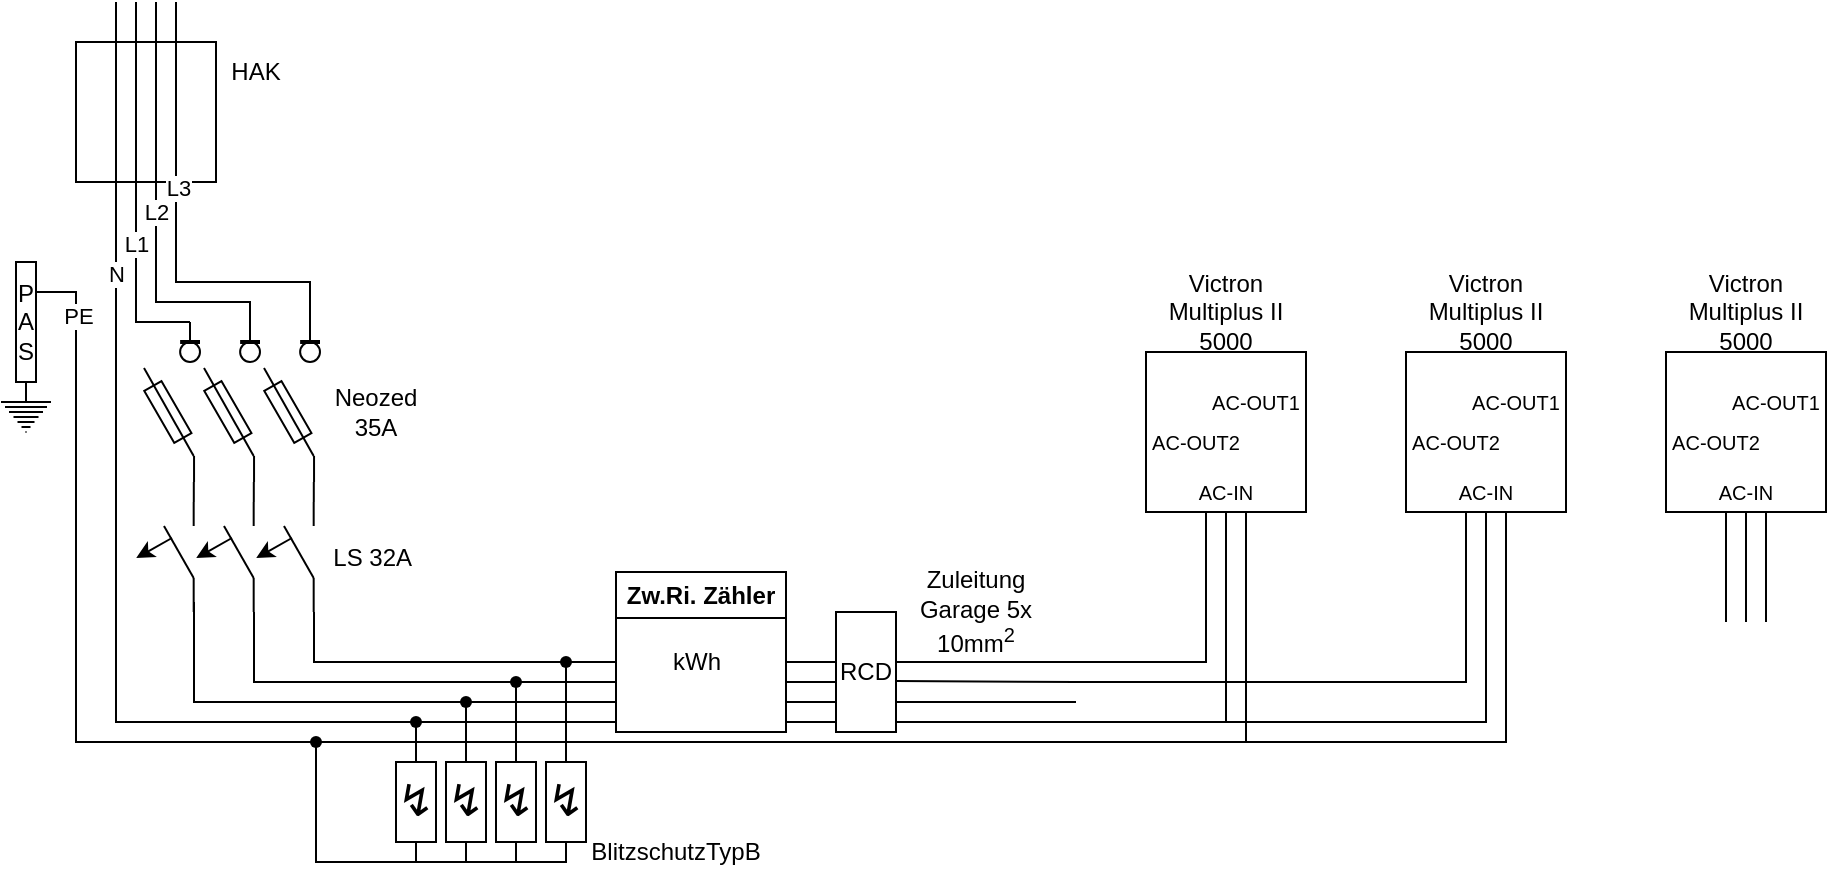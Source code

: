 <mxfile version="21.0.6" type="github">
  <diagram name="Page-1" id="16e2658f-23c8-b752-8be9-c03fbebb8bbe">
    <mxGraphModel dx="717" dy="385" grid="1" gridSize="10" guides="1" tooltips="1" connect="1" arrows="1" fold="1" page="1" pageScale="1" pageWidth="1169" pageHeight="827" background="none" math="0" shadow="0">
      <root>
        <mxCell id="0" />
        <mxCell id="1" parent="0" />
        <mxCell id="QuTBvmIOIHdLfjQirwNA-1" value="" style="whiteSpace=wrap;html=1;aspect=fixed;" vertex="1" parent="1">
          <mxGeometry x="40" y="40" width="70" height="70" as="geometry" />
        </mxCell>
        <mxCell id="QuTBvmIOIHdLfjQirwNA-2" value="" style="endArrow=none;html=1;rounded=0;" edge="1" parent="1">
          <mxGeometry width="50" height="50" relative="1" as="geometry">
            <mxPoint x="60" y="180" as="sourcePoint" />
            <mxPoint x="60" y="20" as="targetPoint" />
          </mxGeometry>
        </mxCell>
        <mxCell id="QuTBvmIOIHdLfjQirwNA-69" value="N" style="edgeLabel;html=1;align=center;verticalAlign=middle;resizable=0;points=[];" vertex="1" connectable="0" parent="QuTBvmIOIHdLfjQirwNA-2">
          <mxGeometry x="-0.696" relative="1" as="geometry">
            <mxPoint as="offset" />
          </mxGeometry>
        </mxCell>
        <mxCell id="QuTBvmIOIHdLfjQirwNA-3" value="" style="endArrow=none;html=1;rounded=0;" edge="1" parent="1">
          <mxGeometry width="50" height="50" relative="1" as="geometry">
            <mxPoint x="70" y="150" as="sourcePoint" />
            <mxPoint x="70" y="20" as="targetPoint" />
          </mxGeometry>
        </mxCell>
        <mxCell id="QuTBvmIOIHdLfjQirwNA-64" value="L1&lt;br&gt;" style="edgeLabel;html=1;align=center;verticalAlign=middle;resizable=0;points=[];" vertex="1" connectable="0" parent="QuTBvmIOIHdLfjQirwNA-3">
          <mxGeometry x="-0.851" relative="1" as="geometry">
            <mxPoint as="offset" />
          </mxGeometry>
        </mxCell>
        <mxCell id="QuTBvmIOIHdLfjQirwNA-4" value="" style="endArrow=none;html=1;rounded=0;" edge="1" parent="1">
          <mxGeometry width="50" height="50" relative="1" as="geometry">
            <mxPoint x="80" y="150" as="sourcePoint" />
            <mxPoint x="80" y="20" as="targetPoint" />
          </mxGeometry>
        </mxCell>
        <mxCell id="QuTBvmIOIHdLfjQirwNA-68" value="L2" style="edgeLabel;html=1;align=center;verticalAlign=middle;resizable=0;points=[];" vertex="1" connectable="0" parent="QuTBvmIOIHdLfjQirwNA-4">
          <mxGeometry x="-0.605" relative="1" as="geometry">
            <mxPoint as="offset" />
          </mxGeometry>
        </mxCell>
        <mxCell id="QuTBvmIOIHdLfjQirwNA-5" value="" style="endArrow=none;html=1;rounded=0;" edge="1" parent="1">
          <mxGeometry width="50" height="50" relative="1" as="geometry">
            <mxPoint x="90" y="150" as="sourcePoint" />
            <mxPoint x="90" y="20" as="targetPoint" />
          </mxGeometry>
        </mxCell>
        <mxCell id="QuTBvmIOIHdLfjQirwNA-67" value="L3" style="edgeLabel;html=1;align=center;verticalAlign=middle;resizable=0;points=[];" vertex="1" connectable="0" parent="QuTBvmIOIHdLfjQirwNA-5">
          <mxGeometry x="-0.426" y="-1" relative="1" as="geometry">
            <mxPoint as="offset" />
          </mxGeometry>
        </mxCell>
        <mxCell id="QuTBvmIOIHdLfjQirwNA-7" value="HAK" style="text;html=1;strokeColor=none;fillColor=none;align=center;verticalAlign=middle;whiteSpace=wrap;rounded=0;" vertex="1" parent="1">
          <mxGeometry x="100" y="40" width="60" height="30" as="geometry" />
        </mxCell>
        <mxCell id="QuTBvmIOIHdLfjQirwNA-46" value="" style="endArrow=none;html=1;rounded=0;" edge="1" parent="1">
          <mxGeometry width="50" height="50" relative="1" as="geometry">
            <mxPoint x="97" y="180" as="sourcePoint" />
            <mxPoint x="70" y="150" as="targetPoint" />
            <Array as="points">
              <mxPoint x="70" y="180" />
            </Array>
          </mxGeometry>
        </mxCell>
        <mxCell id="QuTBvmIOIHdLfjQirwNA-47" value="" style="endArrow=none;html=1;rounded=0;" edge="1" parent="1">
          <mxGeometry width="50" height="50" relative="1" as="geometry">
            <mxPoint x="127" y="180" as="sourcePoint" />
            <mxPoint x="80" y="150" as="targetPoint" />
            <Array as="points">
              <mxPoint x="127" y="170" />
              <mxPoint x="80" y="170" />
            </Array>
          </mxGeometry>
        </mxCell>
        <mxCell id="QuTBvmIOIHdLfjQirwNA-48" value="" style="endArrow=none;html=1;rounded=0;" edge="1" parent="1">
          <mxGeometry width="50" height="50" relative="1" as="geometry">
            <mxPoint x="157" y="190" as="sourcePoint" />
            <mxPoint x="90" y="150" as="targetPoint" />
            <Array as="points">
              <mxPoint x="157" y="160" />
              <mxPoint x="90" y="160" />
            </Array>
          </mxGeometry>
        </mxCell>
        <mxCell id="QuTBvmIOIHdLfjQirwNA-32" value="" style="endArrow=none;html=1;rounded=0;" edge="1" parent="1">
          <mxGeometry width="50" height="50" relative="1" as="geometry">
            <mxPoint x="127" y="180" as="sourcePoint" />
            <mxPoint x="127" y="190" as="targetPoint" />
          </mxGeometry>
        </mxCell>
        <mxCell id="QuTBvmIOIHdLfjQirwNA-22" value="" style="endArrow=none;html=1;rounded=0;" edge="1" parent="1">
          <mxGeometry width="50" height="50" relative="1" as="geometry">
            <mxPoint x="97" y="180" as="sourcePoint" />
            <mxPoint x="97" y="190" as="targetPoint" />
          </mxGeometry>
        </mxCell>
        <mxCell id="QuTBvmIOIHdLfjQirwNA-50" value="" style="group" vertex="1" connectable="0" parent="1">
          <mxGeometry x="74" y="190" width="28" height="70" as="geometry" />
        </mxCell>
        <mxCell id="QuTBvmIOIHdLfjQirwNA-20" value="" style="verticalLabelPosition=bottom;shadow=0;dashed=0;align=center;html=1;verticalAlign=top;strokeWidth=1;shape=ellipse;perimeter=ellipsePerimeter;container=0;" vertex="1" parent="QuTBvmIOIHdLfjQirwNA-50">
          <mxGeometry x="18.06" width="9.94" height="10" as="geometry" />
        </mxCell>
        <mxCell id="QuTBvmIOIHdLfjQirwNA-21" value="" style="endArrow=none;html=1;rounded=0;strokeWidth=2;" edge="1" parent="QuTBvmIOIHdLfjQirwNA-50">
          <mxGeometry width="50" height="50" relative="1" as="geometry">
            <mxPoint x="18.06" as="sourcePoint" />
            <mxPoint x="28" as="targetPoint" />
          </mxGeometry>
        </mxCell>
        <mxCell id="QuTBvmIOIHdLfjQirwNA-18" value="" style="endArrow=none;html=1;rounded=0;" edge="1" parent="QuTBvmIOIHdLfjQirwNA-50">
          <mxGeometry width="50" height="50" relative="1" as="geometry">
            <mxPoint x="25.018" y="70" as="sourcePoint" />
            <mxPoint x="25.018" y="57" as="targetPoint" />
          </mxGeometry>
        </mxCell>
        <mxCell id="QuTBvmIOIHdLfjQirwNA-11" value="" style="rounded=0;whiteSpace=wrap;html=1;container=0;rotation=-30;" vertex="1" parent="QuTBvmIOIHdLfjQirwNA-50">
          <mxGeometry x="6.958" y="20" width="9.94" height="30" as="geometry" />
        </mxCell>
        <mxCell id="QuTBvmIOIHdLfjQirwNA-16" value="" style="endArrow=none;html=1;rounded=0;" edge="1" parent="QuTBvmIOIHdLfjQirwNA-50">
          <mxGeometry width="50" height="50" relative="1" as="geometry">
            <mxPoint x="24.849" y="57" as="sourcePoint" />
            <mxPoint y="13" as="targetPoint" />
          </mxGeometry>
        </mxCell>
        <mxCell id="QuTBvmIOIHdLfjQirwNA-51" value="" style="group" vertex="1" connectable="0" parent="1">
          <mxGeometry x="104" y="190" width="28" height="70" as="geometry" />
        </mxCell>
        <mxCell id="QuTBvmIOIHdLfjQirwNA-52" value="" style="verticalLabelPosition=bottom;shadow=0;dashed=0;align=center;html=1;verticalAlign=top;strokeWidth=1;shape=ellipse;perimeter=ellipsePerimeter;container=0;" vertex="1" parent="QuTBvmIOIHdLfjQirwNA-51">
          <mxGeometry x="18.06" width="9.94" height="10" as="geometry" />
        </mxCell>
        <mxCell id="QuTBvmIOIHdLfjQirwNA-53" value="" style="endArrow=none;html=1;rounded=0;strokeWidth=2;" edge="1" parent="QuTBvmIOIHdLfjQirwNA-51">
          <mxGeometry width="50" height="50" relative="1" as="geometry">
            <mxPoint x="18.06" as="sourcePoint" />
            <mxPoint x="28" as="targetPoint" />
          </mxGeometry>
        </mxCell>
        <mxCell id="QuTBvmIOIHdLfjQirwNA-54" value="" style="endArrow=none;html=1;rounded=0;" edge="1" parent="QuTBvmIOIHdLfjQirwNA-51">
          <mxGeometry width="50" height="50" relative="1" as="geometry">
            <mxPoint x="25.018" y="70" as="sourcePoint" />
            <mxPoint x="25.018" y="57" as="targetPoint" />
          </mxGeometry>
        </mxCell>
        <mxCell id="QuTBvmIOIHdLfjQirwNA-55" value="" style="rounded=0;whiteSpace=wrap;html=1;container=0;rotation=-30;" vertex="1" parent="QuTBvmIOIHdLfjQirwNA-51">
          <mxGeometry x="6.958" y="20" width="9.94" height="30" as="geometry" />
        </mxCell>
        <mxCell id="QuTBvmIOIHdLfjQirwNA-56" value="" style="endArrow=none;html=1;rounded=0;" edge="1" parent="QuTBvmIOIHdLfjQirwNA-51">
          <mxGeometry width="50" height="50" relative="1" as="geometry">
            <mxPoint x="24.849" y="57" as="sourcePoint" />
            <mxPoint y="13" as="targetPoint" />
          </mxGeometry>
        </mxCell>
        <mxCell id="QuTBvmIOIHdLfjQirwNA-57" value="" style="group" vertex="1" connectable="0" parent="1">
          <mxGeometry x="134" y="190" width="28" height="70" as="geometry" />
        </mxCell>
        <mxCell id="QuTBvmIOIHdLfjQirwNA-58" value="" style="verticalLabelPosition=bottom;shadow=0;dashed=0;align=center;html=1;verticalAlign=top;strokeWidth=1;shape=ellipse;perimeter=ellipsePerimeter;container=0;" vertex="1" parent="QuTBvmIOIHdLfjQirwNA-57">
          <mxGeometry x="18.06" width="9.94" height="10" as="geometry" />
        </mxCell>
        <mxCell id="QuTBvmIOIHdLfjQirwNA-59" value="" style="endArrow=none;html=1;rounded=0;strokeWidth=2;" edge="1" parent="QuTBvmIOIHdLfjQirwNA-57">
          <mxGeometry width="50" height="50" relative="1" as="geometry">
            <mxPoint x="18.06" as="sourcePoint" />
            <mxPoint x="28" as="targetPoint" />
          </mxGeometry>
        </mxCell>
        <mxCell id="QuTBvmIOIHdLfjQirwNA-60" value="" style="endArrow=none;html=1;rounded=0;" edge="1" parent="QuTBvmIOIHdLfjQirwNA-57">
          <mxGeometry width="50" height="50" relative="1" as="geometry">
            <mxPoint x="25.018" y="70" as="sourcePoint" />
            <mxPoint x="25.018" y="57" as="targetPoint" />
          </mxGeometry>
        </mxCell>
        <mxCell id="QuTBvmIOIHdLfjQirwNA-61" value="" style="rounded=0;whiteSpace=wrap;html=1;container=0;rotation=-30;" vertex="1" parent="QuTBvmIOIHdLfjQirwNA-57">
          <mxGeometry x="6.958" y="20" width="9.94" height="30" as="geometry" />
        </mxCell>
        <mxCell id="QuTBvmIOIHdLfjQirwNA-62" value="" style="endArrow=none;html=1;rounded=0;" edge="1" parent="QuTBvmIOIHdLfjQirwNA-57">
          <mxGeometry width="50" height="50" relative="1" as="geometry">
            <mxPoint x="24.849" y="57" as="sourcePoint" />
            <mxPoint y="13" as="targetPoint" />
          </mxGeometry>
        </mxCell>
        <mxCell id="QuTBvmIOIHdLfjQirwNA-63" value="Neozed 35A" style="text;html=1;strokeColor=none;fillColor=none;align=center;verticalAlign=middle;whiteSpace=wrap;rounded=0;" vertex="1" parent="1">
          <mxGeometry x="160" y="210" width="60" height="30" as="geometry" />
        </mxCell>
        <mxCell id="QuTBvmIOIHdLfjQirwNA-75" value="" style="group" vertex="1" connectable="0" parent="1">
          <mxGeometry x="67" y="270" width="32" height="55" as="geometry" />
        </mxCell>
        <mxCell id="QuTBvmIOIHdLfjQirwNA-72" value="" style="group;rotation=-30;" vertex="1" connectable="0" parent="QuTBvmIOIHdLfjQirwNA-75">
          <mxGeometry x="6.099" y="15" width="25.742" height="30" as="geometry" />
        </mxCell>
        <mxCell id="QuTBvmIOIHdLfjQirwNA-137" value="" style="group" vertex="1" connectable="0" parent="QuTBvmIOIHdLfjQirwNA-72">
          <mxGeometry x="-2.97" y="-3" width="28.712" height="26" as="geometry" />
        </mxCell>
        <mxCell id="QuTBvmIOIHdLfjQirwNA-70" value="" style="endArrow=none;html=1;rounded=0;" edge="1" parent="QuTBvmIOIHdLfjQirwNA-137">
          <mxGeometry width="50" height="50" relative="1" as="geometry">
            <mxPoint x="28.712" y="26" as="sourcePoint" />
            <mxPoint x="13.861" as="targetPoint" />
          </mxGeometry>
        </mxCell>
        <mxCell id="QuTBvmIOIHdLfjQirwNA-71" value="" style="endArrow=classic;html=1;rounded=0;" edge="1" parent="QuTBvmIOIHdLfjQirwNA-137">
          <mxGeometry width="50" height="50" relative="1" as="geometry">
            <mxPoint x="17.822" y="6" as="sourcePoint" />
            <mxPoint y="16" as="targetPoint" />
          </mxGeometry>
        </mxCell>
        <mxCell id="QuTBvmIOIHdLfjQirwNA-73" value="" style="endArrow=none;html=1;rounded=0;" edge="1" parent="QuTBvmIOIHdLfjQirwNA-75">
          <mxGeometry width="50" height="50" relative="1" as="geometry">
            <mxPoint x="31.841" y="38" as="sourcePoint" />
            <mxPoint x="31.841" y="55" as="targetPoint" />
          </mxGeometry>
        </mxCell>
        <mxCell id="QuTBvmIOIHdLfjQirwNA-74" value="" style="endArrow=none;html=1;rounded=0;" edge="1" parent="QuTBvmIOIHdLfjQirwNA-75">
          <mxGeometry width="50" height="50" relative="1" as="geometry">
            <mxPoint x="31.841" y="12" as="sourcePoint" />
            <mxPoint x="31.841" as="targetPoint" />
          </mxGeometry>
        </mxCell>
        <mxCell id="QuTBvmIOIHdLfjQirwNA-76" value="" style="endArrow=none;html=1;rounded=0;" edge="1" parent="1">
          <mxGeometry width="50" height="50" relative="1" as="geometry">
            <mxPoint x="98.9" y="270" as="sourcePoint" />
            <mxPoint x="98.9" y="260" as="targetPoint" />
          </mxGeometry>
        </mxCell>
        <mxCell id="QuTBvmIOIHdLfjQirwNA-77" value="" style="group" vertex="1" connectable="0" parent="1">
          <mxGeometry x="97" y="270" width="32" height="55" as="geometry" />
        </mxCell>
        <mxCell id="QuTBvmIOIHdLfjQirwNA-78" value="" style="group;rotation=-30;" vertex="1" connectable="0" parent="QuTBvmIOIHdLfjQirwNA-77">
          <mxGeometry x="6.099" y="15" width="19.802" height="30" as="geometry" />
        </mxCell>
        <mxCell id="QuTBvmIOIHdLfjQirwNA-79" value="" style="endArrow=none;html=1;rounded=0;" edge="1" parent="QuTBvmIOIHdLfjQirwNA-78">
          <mxGeometry width="50" height="50" relative="1" as="geometry">
            <mxPoint x="25.742" y="23" as="sourcePoint" />
            <mxPoint x="10.891" y="-3" as="targetPoint" />
          </mxGeometry>
        </mxCell>
        <mxCell id="QuTBvmIOIHdLfjQirwNA-80" value="" style="endArrow=classic;html=1;rounded=0;" edge="1" parent="QuTBvmIOIHdLfjQirwNA-78">
          <mxGeometry width="50" height="50" relative="1" as="geometry">
            <mxPoint x="14.851" y="3" as="sourcePoint" />
            <mxPoint x="-2.97" y="13" as="targetPoint" />
          </mxGeometry>
        </mxCell>
        <mxCell id="QuTBvmIOIHdLfjQirwNA-81" value="" style="endArrow=none;html=1;rounded=0;" edge="1" parent="QuTBvmIOIHdLfjQirwNA-77">
          <mxGeometry width="50" height="50" relative="1" as="geometry">
            <mxPoint x="31.841" y="38" as="sourcePoint" />
            <mxPoint x="31.841" y="55" as="targetPoint" />
          </mxGeometry>
        </mxCell>
        <mxCell id="QuTBvmIOIHdLfjQirwNA-82" value="" style="endArrow=none;html=1;rounded=0;" edge="1" parent="QuTBvmIOIHdLfjQirwNA-77">
          <mxGeometry width="50" height="50" relative="1" as="geometry">
            <mxPoint x="31.841" y="12" as="sourcePoint" />
            <mxPoint x="31.841" as="targetPoint" />
          </mxGeometry>
        </mxCell>
        <mxCell id="QuTBvmIOIHdLfjQirwNA-89" value="" style="endArrow=none;html=1;rounded=0;" edge="1" parent="1">
          <mxGeometry width="50" height="50" relative="1" as="geometry">
            <mxPoint x="158.9" y="270" as="sourcePoint" />
            <mxPoint x="158.9" y="260" as="targetPoint" />
          </mxGeometry>
        </mxCell>
        <mxCell id="QuTBvmIOIHdLfjQirwNA-90" value="" style="endArrow=none;html=1;rounded=0;" edge="1" parent="1">
          <mxGeometry width="50" height="50" relative="1" as="geometry">
            <mxPoint x="128.9" y="270" as="sourcePoint" />
            <mxPoint x="128.9" y="260" as="targetPoint" />
          </mxGeometry>
        </mxCell>
        <mxCell id="QuTBvmIOIHdLfjQirwNA-91" value="" style="endArrow=none;html=1;rounded=0;" edge="1" parent="1">
          <mxGeometry width="50" height="50" relative="1" as="geometry">
            <mxPoint x="60" y="320" as="sourcePoint" />
            <mxPoint x="60" y="180" as="targetPoint" />
          </mxGeometry>
        </mxCell>
        <mxCell id="QuTBvmIOIHdLfjQirwNA-92" value="P A S" style="rounded=0;whiteSpace=wrap;html=1;" vertex="1" parent="1">
          <mxGeometry x="10" y="150" width="10" height="60" as="geometry" />
        </mxCell>
        <mxCell id="QuTBvmIOIHdLfjQirwNA-97" value="" style="pointerEvents=1;verticalLabelPosition=bottom;shadow=0;dashed=0;align=center;html=1;verticalAlign=top;shape=mxgraph.electrical.signal_sources.protective_earth;" vertex="1" parent="1">
          <mxGeometry x="2.5" y="215" width="25" height="20" as="geometry" />
        </mxCell>
        <mxCell id="QuTBvmIOIHdLfjQirwNA-98" value="" style="endArrow=none;html=1;rounded=0;exitX=0.5;exitY=0;exitDx=0;exitDy=0;exitPerimeter=0;entryX=0.5;entryY=1;entryDx=0;entryDy=0;" edge="1" parent="1" source="QuTBvmIOIHdLfjQirwNA-97" target="QuTBvmIOIHdLfjQirwNA-92">
          <mxGeometry width="50" height="50" relative="1" as="geometry">
            <mxPoint x="160" y="240" as="sourcePoint" />
            <mxPoint x="210" y="190" as="targetPoint" />
          </mxGeometry>
        </mxCell>
        <mxCell id="QuTBvmIOIHdLfjQirwNA-99" value="" style="endArrow=none;html=1;rounded=0;entryX=1;entryY=0.25;entryDx=0;entryDy=0;" edge="1" parent="1" target="QuTBvmIOIHdLfjQirwNA-92">
          <mxGeometry width="50" height="50" relative="1" as="geometry">
            <mxPoint x="40" y="320" as="sourcePoint" />
            <mxPoint x="210" y="190" as="targetPoint" />
            <Array as="points">
              <mxPoint x="40" y="165" />
            </Array>
          </mxGeometry>
        </mxCell>
        <mxCell id="QuTBvmIOIHdLfjQirwNA-100" value="PE" style="edgeLabel;html=1;align=center;verticalAlign=middle;resizable=0;points=[];" vertex="1" connectable="0" parent="QuTBvmIOIHdLfjQirwNA-99">
          <mxGeometry x="0.642" y="-1" relative="1" as="geometry">
            <mxPoint as="offset" />
          </mxGeometry>
        </mxCell>
        <mxCell id="QuTBvmIOIHdLfjQirwNA-101" value="" style="endArrow=none;html=1;rounded=0;" edge="1" parent="1">
          <mxGeometry width="50" height="50" relative="1" as="geometry">
            <mxPoint x="200" y="350" as="sourcePoint" />
            <mxPoint x="159" y="325" as="targetPoint" />
            <Array as="points">
              <mxPoint x="159" y="350" />
            </Array>
          </mxGeometry>
        </mxCell>
        <mxCell id="QuTBvmIOIHdLfjQirwNA-102" value="" style="endArrow=none;html=1;rounded=0;" edge="1" parent="1">
          <mxGeometry width="50" height="50" relative="1" as="geometry">
            <mxPoint x="200" y="360" as="sourcePoint" />
            <mxPoint x="129" y="325" as="targetPoint" />
            <Array as="points">
              <mxPoint x="129" y="360" />
            </Array>
          </mxGeometry>
        </mxCell>
        <mxCell id="QuTBvmIOIHdLfjQirwNA-103" value="" style="endArrow=none;html=1;rounded=0;" edge="1" parent="1">
          <mxGeometry width="50" height="50" relative="1" as="geometry">
            <mxPoint x="200" y="370" as="sourcePoint" />
            <mxPoint x="99" y="320" as="targetPoint" />
            <Array as="points">
              <mxPoint x="99" y="370" />
            </Array>
          </mxGeometry>
        </mxCell>
        <mxCell id="QuTBvmIOIHdLfjQirwNA-104" value="" style="endArrow=none;html=1;rounded=0;" edge="1" parent="1">
          <mxGeometry width="50" height="50" relative="1" as="geometry">
            <mxPoint x="200" y="380" as="sourcePoint" />
            <mxPoint x="60" y="320" as="targetPoint" />
            <Array as="points">
              <mxPoint x="60" y="380" />
            </Array>
          </mxGeometry>
        </mxCell>
        <mxCell id="QuTBvmIOIHdLfjQirwNA-105" value="" style="endArrow=none;html=1;rounded=0;" edge="1" parent="1">
          <mxGeometry width="50" height="50" relative="1" as="geometry">
            <mxPoint x="540" y="390" as="sourcePoint" />
            <mxPoint x="40" y="320" as="targetPoint" />
            <Array as="points">
              <mxPoint x="40" y="390" />
            </Array>
          </mxGeometry>
        </mxCell>
        <mxCell id="QuTBvmIOIHdLfjQirwNA-106" value="&lt;font style=&quot;font-size: 22px;&quot;&gt;↯&lt;/font&gt;" style="rounded=0;whiteSpace=wrap;html=1;" vertex="1" parent="1">
          <mxGeometry x="200" y="400" width="20" height="40" as="geometry" />
        </mxCell>
        <mxCell id="QuTBvmIOIHdLfjQirwNA-107" value="&lt;font style=&quot;font-size: 22px;&quot;&gt;↯&lt;/font&gt;" style="rounded=0;whiteSpace=wrap;html=1;" vertex="1" parent="1">
          <mxGeometry x="225" y="400" width="20" height="40" as="geometry" />
        </mxCell>
        <mxCell id="QuTBvmIOIHdLfjQirwNA-108" value="&lt;font style=&quot;font-size: 22px;&quot;&gt;↯&lt;/font&gt;" style="rounded=0;whiteSpace=wrap;html=1;" vertex="1" parent="1">
          <mxGeometry x="250" y="400" width="20" height="40" as="geometry" />
        </mxCell>
        <mxCell id="QuTBvmIOIHdLfjQirwNA-109" value="&lt;font style=&quot;font-size: 22px;&quot;&gt;↯&lt;/font&gt;" style="rounded=0;whiteSpace=wrap;html=1;" vertex="1" parent="1">
          <mxGeometry x="275" y="400" width="20" height="40" as="geometry" />
        </mxCell>
        <mxCell id="QuTBvmIOIHdLfjQirwNA-110" value="" style="endArrow=none;html=1;rounded=0;exitDx=0;exitDy=0;startArrow=none;" edge="1" parent="1" source="QuTBvmIOIHdLfjQirwNA-111">
          <mxGeometry width="50" height="50" relative="1" as="geometry">
            <mxPoint x="160" y="360" as="sourcePoint" />
            <mxPoint x="200" y="380" as="targetPoint" />
            <Array as="points" />
          </mxGeometry>
        </mxCell>
        <mxCell id="QuTBvmIOIHdLfjQirwNA-112" value="" style="endArrow=none;html=1;rounded=0;exitX=0.5;exitY=0;exitDx=0;exitDy=0;" edge="1" parent="1" source="QuTBvmIOIHdLfjQirwNA-106" target="QuTBvmIOIHdLfjQirwNA-111">
          <mxGeometry width="50" height="50" relative="1" as="geometry">
            <mxPoint x="210" y="400" as="sourcePoint" />
            <mxPoint x="200" y="380" as="targetPoint" />
            <Array as="points">
              <mxPoint x="210" y="380" />
            </Array>
          </mxGeometry>
        </mxCell>
        <mxCell id="QuTBvmIOIHdLfjQirwNA-111" value="" style="shape=waypoint;sketch=0;fillStyle=solid;size=6;pointerEvents=1;points=[];fillColor=none;resizable=0;rotatable=0;perimeter=centerPerimeter;snapToPoint=1;" vertex="1" parent="1">
          <mxGeometry x="200" y="370" width="20" height="20" as="geometry" />
        </mxCell>
        <mxCell id="QuTBvmIOIHdLfjQirwNA-113" value="" style="shape=waypoint;sketch=0;fillStyle=solid;size=6;pointerEvents=1;points=[];fillColor=none;resizable=0;rotatable=0;perimeter=centerPerimeter;snapToPoint=1;" vertex="1" parent="1">
          <mxGeometry x="225" y="360" width="20" height="20" as="geometry" />
        </mxCell>
        <mxCell id="QuTBvmIOIHdLfjQirwNA-114" value="" style="shape=waypoint;sketch=0;fillStyle=solid;size=6;pointerEvents=1;points=[];fillColor=none;resizable=0;rotatable=0;perimeter=centerPerimeter;snapToPoint=1;" vertex="1" parent="1">
          <mxGeometry x="250" y="350" width="20" height="20" as="geometry" />
        </mxCell>
        <mxCell id="QuTBvmIOIHdLfjQirwNA-115" value="" style="shape=waypoint;sketch=0;fillStyle=solid;size=6;pointerEvents=1;points=[];fillColor=none;resizable=0;rotatable=0;perimeter=centerPerimeter;snapToPoint=1;" vertex="1" parent="1">
          <mxGeometry x="275" y="340" width="20" height="20" as="geometry" />
        </mxCell>
        <mxCell id="QuTBvmIOIHdLfjQirwNA-116" value="" style="endArrow=none;html=1;rounded=0;entryX=0.25;entryY=0.5;entryDx=0;entryDy=0;entryPerimeter=0;" edge="1" parent="1" target="QuTBvmIOIHdLfjQirwNA-115">
          <mxGeometry width="50" height="50" relative="1" as="geometry">
            <mxPoint x="200" y="350" as="sourcePoint" />
            <mxPoint x="210" y="310" as="targetPoint" />
          </mxGeometry>
        </mxCell>
        <mxCell id="QuTBvmIOIHdLfjQirwNA-117" value="" style="endArrow=none;html=1;rounded=0;entryX=0.5;entryY=0;entryDx=0;entryDy=0;" edge="1" parent="1" source="QuTBvmIOIHdLfjQirwNA-115" target="QuTBvmIOIHdLfjQirwNA-109">
          <mxGeometry width="50" height="50" relative="1" as="geometry">
            <mxPoint x="160" y="360" as="sourcePoint" />
            <mxPoint x="210" y="310" as="targetPoint" />
          </mxGeometry>
        </mxCell>
        <mxCell id="QuTBvmIOIHdLfjQirwNA-118" value="" style="endArrow=none;html=1;rounded=0;entryX=0.5;entryY=0;entryDx=0;entryDy=0;" edge="1" parent="1" source="QuTBvmIOIHdLfjQirwNA-113" target="QuTBvmIOIHdLfjQirwNA-107">
          <mxGeometry width="50" height="50" relative="1" as="geometry">
            <mxPoint x="160" y="360" as="sourcePoint" />
            <mxPoint x="210" y="310" as="targetPoint" />
          </mxGeometry>
        </mxCell>
        <mxCell id="QuTBvmIOIHdLfjQirwNA-119" value="" style="endArrow=none;html=1;rounded=0;" edge="1" parent="1" target="QuTBvmIOIHdLfjQirwNA-113">
          <mxGeometry width="50" height="50" relative="1" as="geometry">
            <mxPoint x="200" y="370" as="sourcePoint" />
            <mxPoint x="210" y="310" as="targetPoint" />
          </mxGeometry>
        </mxCell>
        <mxCell id="QuTBvmIOIHdLfjQirwNA-120" value="" style="endArrow=none;html=1;rounded=0;" edge="1" parent="1" target="QuTBvmIOIHdLfjQirwNA-114">
          <mxGeometry width="50" height="50" relative="1" as="geometry">
            <mxPoint x="200" y="360" as="sourcePoint" />
            <mxPoint x="210" y="310" as="targetPoint" />
          </mxGeometry>
        </mxCell>
        <mxCell id="QuTBvmIOIHdLfjQirwNA-121" value="" style="endArrow=none;html=1;rounded=0;entryX=0.5;entryY=0;entryDx=0;entryDy=0;exitX=0.55;exitY=0.617;exitDx=0;exitDy=0;exitPerimeter=0;" edge="1" parent="1" source="QuTBvmIOIHdLfjQirwNA-114" target="QuTBvmIOIHdLfjQirwNA-108">
          <mxGeometry width="50" height="50" relative="1" as="geometry">
            <mxPoint x="160" y="360" as="sourcePoint" />
            <mxPoint x="210" y="310" as="targetPoint" />
          </mxGeometry>
        </mxCell>
        <mxCell id="QuTBvmIOIHdLfjQirwNA-122" value="" style="endArrow=none;html=1;rounded=0;entryX=0.5;entryY=1;entryDx=0;entryDy=0;startArrow=none;" edge="1" parent="1" source="QuTBvmIOIHdLfjQirwNA-132" target="QuTBvmIOIHdLfjQirwNA-109">
          <mxGeometry width="50" height="50" relative="1" as="geometry">
            <mxPoint x="160" y="390" as="sourcePoint" />
            <mxPoint x="160" y="450" as="targetPoint" />
            <Array as="points">
              <mxPoint x="160" y="450" />
              <mxPoint x="285" y="450" />
            </Array>
          </mxGeometry>
        </mxCell>
        <mxCell id="QuTBvmIOIHdLfjQirwNA-123" value="" style="endArrow=none;html=1;rounded=0;entryX=0.5;entryY=1;entryDx=0;entryDy=0;" edge="1" parent="1" target="QuTBvmIOIHdLfjQirwNA-108">
          <mxGeometry width="50" height="50" relative="1" as="geometry">
            <mxPoint x="260" y="450" as="sourcePoint" />
            <mxPoint x="210" y="360" as="targetPoint" />
          </mxGeometry>
        </mxCell>
        <mxCell id="QuTBvmIOIHdLfjQirwNA-124" value="" style="endArrow=none;html=1;rounded=0;entryX=0.5;entryY=1;entryDx=0;entryDy=0;" edge="1" parent="1" target="QuTBvmIOIHdLfjQirwNA-107">
          <mxGeometry width="50" height="50" relative="1" as="geometry">
            <mxPoint x="235" y="450" as="sourcePoint" />
            <mxPoint x="210" y="360" as="targetPoint" />
          </mxGeometry>
        </mxCell>
        <mxCell id="QuTBvmIOIHdLfjQirwNA-125" value="" style="endArrow=none;html=1;rounded=0;entryX=0.5;entryY=1;entryDx=0;entryDy=0;" edge="1" parent="1" target="QuTBvmIOIHdLfjQirwNA-106">
          <mxGeometry width="50" height="50" relative="1" as="geometry">
            <mxPoint x="210" y="450" as="sourcePoint" />
            <mxPoint x="210" y="360" as="targetPoint" />
          </mxGeometry>
        </mxCell>
        <mxCell id="QuTBvmIOIHdLfjQirwNA-127" value="Zw.Ri. Zähler" style="swimlane;whiteSpace=wrap;html=1;" vertex="1" parent="1">
          <mxGeometry x="310" y="305" width="85" height="80" as="geometry">
            <mxRectangle x="310" y="305" width="110" height="30" as="alternateBounds" />
          </mxGeometry>
        </mxCell>
        <mxCell id="QuTBvmIOIHdLfjQirwNA-128" value="" style="endArrow=none;html=1;rounded=0;" edge="1" parent="1">
          <mxGeometry width="50" height="50" relative="1" as="geometry">
            <mxPoint x="285" y="350" as="sourcePoint" />
            <mxPoint x="310" y="350" as="targetPoint" />
          </mxGeometry>
        </mxCell>
        <mxCell id="QuTBvmIOIHdLfjQirwNA-129" value="" style="endArrow=none;html=1;rounded=0;" edge="1" parent="1">
          <mxGeometry width="50" height="50" relative="1" as="geometry">
            <mxPoint x="310" y="360" as="sourcePoint" />
            <mxPoint x="260" y="360" as="targetPoint" />
          </mxGeometry>
        </mxCell>
        <mxCell id="QuTBvmIOIHdLfjQirwNA-130" value="" style="endArrow=none;html=1;rounded=0;" edge="1" parent="1" source="QuTBvmIOIHdLfjQirwNA-113">
          <mxGeometry width="50" height="50" relative="1" as="geometry">
            <mxPoint x="160" y="340" as="sourcePoint" />
            <mxPoint x="310" y="370" as="targetPoint" />
          </mxGeometry>
        </mxCell>
        <mxCell id="QuTBvmIOIHdLfjQirwNA-131" value="" style="endArrow=none;html=1;rounded=0;exitX=0.4;exitY=0.517;exitDx=0;exitDy=0;exitPerimeter=0;" edge="1" parent="1" source="QuTBvmIOIHdLfjQirwNA-111">
          <mxGeometry width="50" height="50" relative="1" as="geometry">
            <mxPoint x="160" y="350" as="sourcePoint" />
            <mxPoint x="310" y="380" as="targetPoint" />
          </mxGeometry>
        </mxCell>
        <mxCell id="QuTBvmIOIHdLfjQirwNA-133" value="" style="endArrow=none;html=1;rounded=0;entryDx=0;entryDy=0;" edge="1" parent="1" target="QuTBvmIOIHdLfjQirwNA-132">
          <mxGeometry width="50" height="50" relative="1" as="geometry">
            <mxPoint x="160" y="390" as="sourcePoint" />
            <mxPoint x="285" y="440" as="targetPoint" />
            <Array as="points" />
          </mxGeometry>
        </mxCell>
        <mxCell id="QuTBvmIOIHdLfjQirwNA-132" value="" style="shape=waypoint;sketch=0;fillStyle=solid;size=6;pointerEvents=1;points=[];fillColor=none;resizable=0;rotatable=0;perimeter=centerPerimeter;snapToPoint=1;" vertex="1" parent="1">
          <mxGeometry x="150" y="380" width="20" height="20" as="geometry" />
        </mxCell>
        <mxCell id="QuTBvmIOIHdLfjQirwNA-134" value="BlitzschutzTypB" style="text;html=1;strokeColor=none;fillColor=none;align=center;verticalAlign=middle;whiteSpace=wrap;rounded=0;" vertex="1" parent="1">
          <mxGeometry x="310" y="430" width="60" height="30" as="geometry" />
        </mxCell>
        <mxCell id="QuTBvmIOIHdLfjQirwNA-135" value="kWh" style="text;html=1;align=center;verticalAlign=middle;resizable=0;points=[];autosize=1;strokeColor=none;fillColor=none;" vertex="1" parent="1">
          <mxGeometry x="325" y="335" width="50" height="30" as="geometry" />
        </mxCell>
        <mxCell id="QuTBvmIOIHdLfjQirwNA-136" value="LS 32A&amp;nbsp;" style="text;html=1;strokeColor=none;fillColor=none;align=center;verticalAlign=middle;whiteSpace=wrap;rounded=0;" vertex="1" parent="1">
          <mxGeometry x="160" y="282.5" width="60" height="30" as="geometry" />
        </mxCell>
        <mxCell id="QuTBvmIOIHdLfjQirwNA-138" value="" style="group" vertex="1" connectable="0" parent="1">
          <mxGeometry x="127" y="270" width="32" height="55" as="geometry" />
        </mxCell>
        <mxCell id="QuTBvmIOIHdLfjQirwNA-139" value="" style="group;rotation=-30;" vertex="1" connectable="0" parent="QuTBvmIOIHdLfjQirwNA-138">
          <mxGeometry x="6.099" y="15" width="19.802" height="30" as="geometry" />
        </mxCell>
        <mxCell id="QuTBvmIOIHdLfjQirwNA-140" value="" style="endArrow=none;html=1;rounded=0;" edge="1" parent="QuTBvmIOIHdLfjQirwNA-139">
          <mxGeometry width="50" height="50" relative="1" as="geometry">
            <mxPoint x="25.742" y="23" as="sourcePoint" />
            <mxPoint x="10.891" y="-3" as="targetPoint" />
          </mxGeometry>
        </mxCell>
        <mxCell id="QuTBvmIOIHdLfjQirwNA-141" value="" style="endArrow=classic;html=1;rounded=0;" edge="1" parent="QuTBvmIOIHdLfjQirwNA-139">
          <mxGeometry width="50" height="50" relative="1" as="geometry">
            <mxPoint x="14.851" y="3" as="sourcePoint" />
            <mxPoint x="-2.97" y="13" as="targetPoint" />
          </mxGeometry>
        </mxCell>
        <mxCell id="QuTBvmIOIHdLfjQirwNA-142" value="" style="endArrow=none;html=1;rounded=0;" edge="1" parent="QuTBvmIOIHdLfjQirwNA-138">
          <mxGeometry width="50" height="50" relative="1" as="geometry">
            <mxPoint x="31.841" y="38" as="sourcePoint" />
            <mxPoint x="31.841" y="55" as="targetPoint" />
          </mxGeometry>
        </mxCell>
        <mxCell id="QuTBvmIOIHdLfjQirwNA-143" value="" style="endArrow=none;html=1;rounded=0;" edge="1" parent="QuTBvmIOIHdLfjQirwNA-138">
          <mxGeometry width="50" height="50" relative="1" as="geometry">
            <mxPoint x="31.841" y="12" as="sourcePoint" />
            <mxPoint x="31.841" as="targetPoint" />
          </mxGeometry>
        </mxCell>
        <mxCell id="QuTBvmIOIHdLfjQirwNA-145" value="RCD" style="rounded=0;whiteSpace=wrap;html=1;" vertex="1" parent="1">
          <mxGeometry x="420" y="325" width="30" height="60" as="geometry" />
        </mxCell>
        <mxCell id="QuTBvmIOIHdLfjQirwNA-147" value="" style="endArrow=none;html=1;rounded=0;" edge="1" parent="1">
          <mxGeometry width="50" height="50" relative="1" as="geometry">
            <mxPoint x="395" y="350" as="sourcePoint" />
            <mxPoint x="420" y="350" as="targetPoint" />
          </mxGeometry>
        </mxCell>
        <mxCell id="QuTBvmIOIHdLfjQirwNA-148" value="" style="endArrow=none;html=1;rounded=0;" edge="1" parent="1">
          <mxGeometry width="50" height="50" relative="1" as="geometry">
            <mxPoint x="395" y="360" as="sourcePoint" />
            <mxPoint x="420" y="360" as="targetPoint" />
          </mxGeometry>
        </mxCell>
        <mxCell id="QuTBvmIOIHdLfjQirwNA-149" value="" style="endArrow=none;html=1;rounded=0;" edge="1" parent="1">
          <mxGeometry width="50" height="50" relative="1" as="geometry">
            <mxPoint x="395" y="370" as="sourcePoint" />
            <mxPoint x="420" y="370" as="targetPoint" />
          </mxGeometry>
        </mxCell>
        <mxCell id="QuTBvmIOIHdLfjQirwNA-150" value="" style="endArrow=none;html=1;rounded=0;" edge="1" parent="1">
          <mxGeometry width="50" height="50" relative="1" as="geometry">
            <mxPoint x="395" y="380" as="sourcePoint" />
            <mxPoint x="420" y="380" as="targetPoint" />
          </mxGeometry>
        </mxCell>
        <mxCell id="QuTBvmIOIHdLfjQirwNA-152" value="" style="endArrow=none;html=1;rounded=0;" edge="1" parent="1">
          <mxGeometry width="50" height="50" relative="1" as="geometry">
            <mxPoint x="450" y="380" as="sourcePoint" />
            <mxPoint x="540" y="380" as="targetPoint" />
          </mxGeometry>
        </mxCell>
        <mxCell id="QuTBvmIOIHdLfjQirwNA-153" value="" style="endArrow=none;html=1;rounded=0;" edge="1" parent="1">
          <mxGeometry width="50" height="50" relative="1" as="geometry">
            <mxPoint x="450" y="370" as="sourcePoint" />
            <mxPoint x="540" y="370" as="targetPoint" />
          </mxGeometry>
        </mxCell>
        <mxCell id="QuTBvmIOIHdLfjQirwNA-154" value="" style="endArrow=none;html=1;rounded=0;" edge="1" parent="1">
          <mxGeometry width="50" height="50" relative="1" as="geometry">
            <mxPoint x="450" y="359.5" as="sourcePoint" />
            <mxPoint x="540" y="360" as="targetPoint" />
          </mxGeometry>
        </mxCell>
        <mxCell id="QuTBvmIOIHdLfjQirwNA-155" value="" style="endArrow=none;html=1;rounded=0;" edge="1" parent="1">
          <mxGeometry width="50" height="50" relative="1" as="geometry">
            <mxPoint x="450" y="350" as="sourcePoint" />
            <mxPoint x="540" y="350" as="targetPoint" />
          </mxGeometry>
        </mxCell>
        <mxCell id="QuTBvmIOIHdLfjQirwNA-156" value="Zuleitung Garage 5x 10mm&lt;sup&gt;2&lt;/sup&gt;" style="text;html=1;strokeColor=none;fillColor=none;align=center;verticalAlign=middle;whiteSpace=wrap;rounded=0;" vertex="1" parent="1">
          <mxGeometry x="460" y="310" width="60" height="30" as="geometry" />
        </mxCell>
        <mxCell id="QuTBvmIOIHdLfjQirwNA-209" value="" style="endArrow=none;html=1;rounded=0;" edge="1" parent="1">
          <mxGeometry width="50" height="50" relative="1" as="geometry">
            <mxPoint x="540" y="350" as="sourcePoint" />
            <mxPoint x="595" y="350" as="targetPoint" />
            <Array as="points" />
          </mxGeometry>
        </mxCell>
        <mxCell id="QuTBvmIOIHdLfjQirwNA-210" value="" style="endArrow=none;html=1;rounded=0;" edge="1" parent="1">
          <mxGeometry width="50" height="50" relative="1" as="geometry">
            <mxPoint x="594" y="350" as="sourcePoint" />
            <mxPoint x="605" y="330" as="targetPoint" />
            <Array as="points">
              <mxPoint x="605" y="350" />
            </Array>
          </mxGeometry>
        </mxCell>
        <mxCell id="QuTBvmIOIHdLfjQirwNA-211" value="" style="endArrow=none;html=1;rounded=0;" edge="1" parent="1">
          <mxGeometry width="50" height="50" relative="1" as="geometry">
            <mxPoint x="540" y="380" as="sourcePoint" />
            <mxPoint x="615" y="330" as="targetPoint" />
            <Array as="points">
              <mxPoint x="615" y="380" />
            </Array>
          </mxGeometry>
        </mxCell>
        <mxCell id="QuTBvmIOIHdLfjQirwNA-212" value="" style="endArrow=none;html=1;rounded=0;" edge="1" parent="1">
          <mxGeometry width="50" height="50" relative="1" as="geometry">
            <mxPoint x="540" y="390" as="sourcePoint" />
            <mxPoint x="625" y="330" as="targetPoint" />
            <Array as="points">
              <mxPoint x="625" y="390" />
            </Array>
          </mxGeometry>
        </mxCell>
        <mxCell id="QuTBvmIOIHdLfjQirwNA-213" value="" style="endArrow=none;html=1;rounded=0;" edge="1" parent="1">
          <mxGeometry width="50" height="50" relative="1" as="geometry">
            <mxPoint x="540" y="360" as="sourcePoint" />
            <mxPoint x="735" y="330" as="targetPoint" />
            <Array as="points">
              <mxPoint x="735" y="360" />
            </Array>
          </mxGeometry>
        </mxCell>
        <mxCell id="QuTBvmIOIHdLfjQirwNA-220" value="" style="group" vertex="1" connectable="0" parent="1">
          <mxGeometry x="570" y="160" width="90" height="170" as="geometry" />
        </mxCell>
        <mxCell id="QuTBvmIOIHdLfjQirwNA-184" value="" style="group" vertex="1" connectable="0" parent="QuTBvmIOIHdLfjQirwNA-220">
          <mxGeometry width="90" height="120" as="geometry" />
        </mxCell>
        <mxCell id="QuTBvmIOIHdLfjQirwNA-185" value="" style="whiteSpace=wrap;html=1;aspect=fixed;" vertex="1" parent="QuTBvmIOIHdLfjQirwNA-184">
          <mxGeometry x="5" y="35" width="80" height="80" as="geometry" />
        </mxCell>
        <mxCell id="QuTBvmIOIHdLfjQirwNA-186" value="Victron Multiplus II 5000" style="text;html=1;strokeColor=none;fillColor=none;align=center;verticalAlign=middle;whiteSpace=wrap;rounded=0;" vertex="1" parent="QuTBvmIOIHdLfjQirwNA-184">
          <mxGeometry x="15" width="60" height="30" as="geometry" />
        </mxCell>
        <mxCell id="QuTBvmIOIHdLfjQirwNA-187" value="AC-IN" style="text;html=1;strokeColor=none;fillColor=none;align=center;verticalAlign=middle;whiteSpace=wrap;rounded=0;fontSize=10;" vertex="1" parent="QuTBvmIOIHdLfjQirwNA-184">
          <mxGeometry x="15" y="90" width="60" height="30" as="geometry" />
        </mxCell>
        <mxCell id="QuTBvmIOIHdLfjQirwNA-188" value="AC-OUT2" style="text;html=1;strokeColor=none;fillColor=none;align=center;verticalAlign=middle;whiteSpace=wrap;rounded=0;fontSize=10;" vertex="1" parent="QuTBvmIOIHdLfjQirwNA-184">
          <mxGeometry y="65" width="60" height="30" as="geometry" />
        </mxCell>
        <mxCell id="QuTBvmIOIHdLfjQirwNA-189" value="AC-OUT1" style="text;html=1;strokeColor=none;fillColor=none;align=center;verticalAlign=middle;whiteSpace=wrap;rounded=0;fontSize=10;" vertex="1" parent="QuTBvmIOIHdLfjQirwNA-184">
          <mxGeometry x="30" y="45" width="60" height="30" as="geometry" />
        </mxCell>
        <mxCell id="QuTBvmIOIHdLfjQirwNA-190" value="" style="endArrow=none;html=1;rounded=0;" edge="1" parent="QuTBvmIOIHdLfjQirwNA-220">
          <mxGeometry width="50" height="50" relative="1" as="geometry">
            <mxPoint x="35" y="115" as="sourcePoint" />
            <mxPoint x="35" y="170" as="targetPoint" />
          </mxGeometry>
        </mxCell>
        <mxCell id="QuTBvmIOIHdLfjQirwNA-191" value="" style="endArrow=none;html=1;rounded=0;" edge="1" parent="QuTBvmIOIHdLfjQirwNA-220">
          <mxGeometry width="50" height="50" relative="1" as="geometry">
            <mxPoint x="45" y="115" as="sourcePoint" />
            <mxPoint x="45" y="170" as="targetPoint" />
          </mxGeometry>
        </mxCell>
        <mxCell id="QuTBvmIOIHdLfjQirwNA-192" value="" style="endArrow=none;html=1;rounded=0;" edge="1" parent="QuTBvmIOIHdLfjQirwNA-220">
          <mxGeometry width="50" height="50" relative="1" as="geometry">
            <mxPoint x="55" y="115" as="sourcePoint" />
            <mxPoint x="55" y="170" as="targetPoint" />
          </mxGeometry>
        </mxCell>
        <mxCell id="QuTBvmIOIHdLfjQirwNA-221" value="" style="group" vertex="1" connectable="0" parent="1">
          <mxGeometry x="700" y="160" width="90" height="170" as="geometry" />
        </mxCell>
        <mxCell id="QuTBvmIOIHdLfjQirwNA-222" value="" style="group" vertex="1" connectable="0" parent="QuTBvmIOIHdLfjQirwNA-221">
          <mxGeometry width="90" height="120" as="geometry" />
        </mxCell>
        <mxCell id="QuTBvmIOIHdLfjQirwNA-223" value="" style="whiteSpace=wrap;html=1;aspect=fixed;" vertex="1" parent="QuTBvmIOIHdLfjQirwNA-222">
          <mxGeometry x="5" y="35" width="80" height="80" as="geometry" />
        </mxCell>
        <mxCell id="QuTBvmIOIHdLfjQirwNA-224" value="Victron Multiplus II 5000" style="text;html=1;strokeColor=none;fillColor=none;align=center;verticalAlign=middle;whiteSpace=wrap;rounded=0;" vertex="1" parent="QuTBvmIOIHdLfjQirwNA-222">
          <mxGeometry x="15" width="60" height="30" as="geometry" />
        </mxCell>
        <mxCell id="QuTBvmIOIHdLfjQirwNA-225" value="AC-IN" style="text;html=1;strokeColor=none;fillColor=none;align=center;verticalAlign=middle;whiteSpace=wrap;rounded=0;fontSize=10;" vertex="1" parent="QuTBvmIOIHdLfjQirwNA-222">
          <mxGeometry x="15" y="90" width="60" height="30" as="geometry" />
        </mxCell>
        <mxCell id="QuTBvmIOIHdLfjQirwNA-226" value="AC-OUT2" style="text;html=1;strokeColor=none;fillColor=none;align=center;verticalAlign=middle;whiteSpace=wrap;rounded=0;fontSize=10;" vertex="1" parent="QuTBvmIOIHdLfjQirwNA-222">
          <mxGeometry y="65" width="60" height="30" as="geometry" />
        </mxCell>
        <mxCell id="QuTBvmIOIHdLfjQirwNA-227" value="AC-OUT1" style="text;html=1;strokeColor=none;fillColor=none;align=center;verticalAlign=middle;whiteSpace=wrap;rounded=0;fontSize=10;" vertex="1" parent="QuTBvmIOIHdLfjQirwNA-222">
          <mxGeometry x="30" y="45" width="60" height="30" as="geometry" />
        </mxCell>
        <mxCell id="QuTBvmIOIHdLfjQirwNA-228" value="" style="endArrow=none;html=1;rounded=0;" edge="1" parent="QuTBvmIOIHdLfjQirwNA-221">
          <mxGeometry width="50" height="50" relative="1" as="geometry">
            <mxPoint x="35" y="115" as="sourcePoint" />
            <mxPoint x="35" y="170" as="targetPoint" />
          </mxGeometry>
        </mxCell>
        <mxCell id="QuTBvmIOIHdLfjQirwNA-229" value="" style="endArrow=none;html=1;rounded=0;" edge="1" parent="QuTBvmIOIHdLfjQirwNA-221">
          <mxGeometry width="50" height="50" relative="1" as="geometry">
            <mxPoint x="45" y="115" as="sourcePoint" />
            <mxPoint x="45" y="170" as="targetPoint" />
          </mxGeometry>
        </mxCell>
        <mxCell id="QuTBvmIOIHdLfjQirwNA-230" value="" style="endArrow=none;html=1;rounded=0;" edge="1" parent="QuTBvmIOIHdLfjQirwNA-221">
          <mxGeometry width="50" height="50" relative="1" as="geometry">
            <mxPoint x="55" y="115" as="sourcePoint" />
            <mxPoint x="55" y="170" as="targetPoint" />
          </mxGeometry>
        </mxCell>
        <mxCell id="QuTBvmIOIHdLfjQirwNA-231" value="" style="group" vertex="1" connectable="0" parent="1">
          <mxGeometry x="830" y="160" width="90" height="170" as="geometry" />
        </mxCell>
        <mxCell id="QuTBvmIOIHdLfjQirwNA-232" value="" style="group" vertex="1" connectable="0" parent="QuTBvmIOIHdLfjQirwNA-231">
          <mxGeometry width="90" height="120" as="geometry" />
        </mxCell>
        <mxCell id="QuTBvmIOIHdLfjQirwNA-233" value="" style="whiteSpace=wrap;html=1;aspect=fixed;" vertex="1" parent="QuTBvmIOIHdLfjQirwNA-232">
          <mxGeometry x="5" y="35" width="80" height="80" as="geometry" />
        </mxCell>
        <mxCell id="QuTBvmIOIHdLfjQirwNA-234" value="Victron Multiplus II 5000" style="text;html=1;strokeColor=none;fillColor=none;align=center;verticalAlign=middle;whiteSpace=wrap;rounded=0;" vertex="1" parent="QuTBvmIOIHdLfjQirwNA-232">
          <mxGeometry x="15" width="60" height="30" as="geometry" />
        </mxCell>
        <mxCell id="QuTBvmIOIHdLfjQirwNA-235" value="AC-IN" style="text;html=1;strokeColor=none;fillColor=none;align=center;verticalAlign=middle;whiteSpace=wrap;rounded=0;fontSize=10;" vertex="1" parent="QuTBvmIOIHdLfjQirwNA-232">
          <mxGeometry x="15" y="90" width="60" height="30" as="geometry" />
        </mxCell>
        <mxCell id="QuTBvmIOIHdLfjQirwNA-236" value="AC-OUT2" style="text;html=1;strokeColor=none;fillColor=none;align=center;verticalAlign=middle;whiteSpace=wrap;rounded=0;fontSize=10;" vertex="1" parent="QuTBvmIOIHdLfjQirwNA-232">
          <mxGeometry y="65" width="60" height="30" as="geometry" />
        </mxCell>
        <mxCell id="QuTBvmIOIHdLfjQirwNA-237" value="AC-OUT1" style="text;html=1;strokeColor=none;fillColor=none;align=center;verticalAlign=middle;whiteSpace=wrap;rounded=0;fontSize=10;" vertex="1" parent="QuTBvmIOIHdLfjQirwNA-232">
          <mxGeometry x="30" y="45" width="60" height="30" as="geometry" />
        </mxCell>
        <mxCell id="QuTBvmIOIHdLfjQirwNA-238" value="" style="endArrow=none;html=1;rounded=0;" edge="1" parent="QuTBvmIOIHdLfjQirwNA-231">
          <mxGeometry width="50" height="50" relative="1" as="geometry">
            <mxPoint x="35" y="115" as="sourcePoint" />
            <mxPoint x="35" y="170" as="targetPoint" />
          </mxGeometry>
        </mxCell>
        <mxCell id="QuTBvmIOIHdLfjQirwNA-239" value="" style="endArrow=none;html=1;rounded=0;" edge="1" parent="QuTBvmIOIHdLfjQirwNA-231">
          <mxGeometry width="50" height="50" relative="1" as="geometry">
            <mxPoint x="45" y="115" as="sourcePoint" />
            <mxPoint x="45" y="170" as="targetPoint" />
          </mxGeometry>
        </mxCell>
        <mxCell id="QuTBvmIOIHdLfjQirwNA-240" value="" style="endArrow=none;html=1;rounded=0;" edge="1" parent="QuTBvmIOIHdLfjQirwNA-231">
          <mxGeometry width="50" height="50" relative="1" as="geometry">
            <mxPoint x="55" y="115" as="sourcePoint" />
            <mxPoint x="55" y="170" as="targetPoint" />
          </mxGeometry>
        </mxCell>
        <mxCell id="QuTBvmIOIHdLfjQirwNA-241" value="" style="endArrow=none;html=1;rounded=0;" edge="1" parent="1">
          <mxGeometry width="50" height="50" relative="1" as="geometry">
            <mxPoint x="610" y="380" as="sourcePoint" />
            <mxPoint x="745" y="330" as="targetPoint" />
            <Array as="points">
              <mxPoint x="745" y="380" />
            </Array>
          </mxGeometry>
        </mxCell>
        <mxCell id="QuTBvmIOIHdLfjQirwNA-242" value="" style="endArrow=none;html=1;rounded=0;" edge="1" parent="1">
          <mxGeometry width="50" height="50" relative="1" as="geometry">
            <mxPoint x="620" y="390" as="sourcePoint" />
            <mxPoint x="755" y="330" as="targetPoint" />
            <Array as="points">
              <mxPoint x="755" y="390" />
            </Array>
          </mxGeometry>
        </mxCell>
      </root>
    </mxGraphModel>
  </diagram>
</mxfile>
